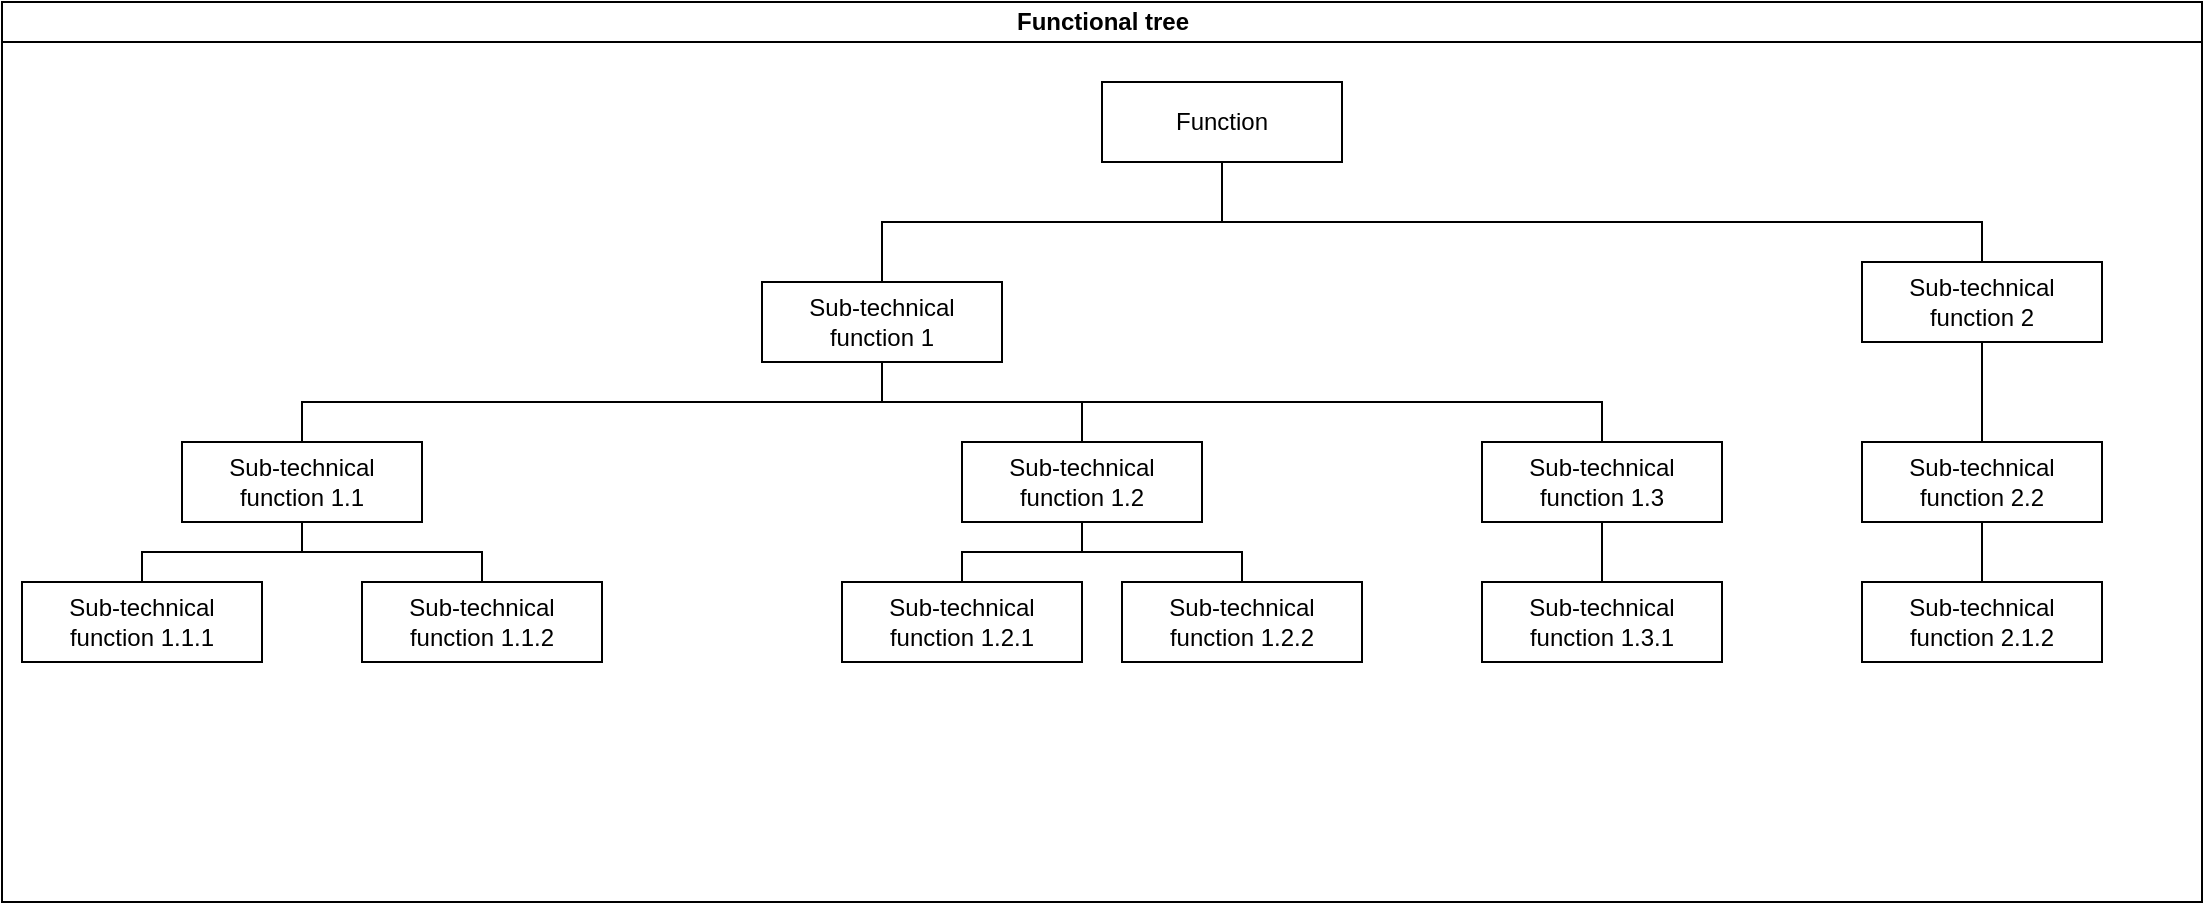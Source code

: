 <mxfile version="14.8.0" type="github">
  <diagram id="tKitslfAB1BgI3c-y9Ij" name="Page-1">
    <mxGraphModel dx="1186" dy="651" grid="1" gridSize="10" guides="1" tooltips="1" connect="1" arrows="1" fold="1" page="1" pageScale="1" pageWidth="827" pageHeight="1169" math="0" shadow="0">
      <root>
        <mxCell id="0" />
        <mxCell id="1" parent="0" />
        <mxCell id="q2nyMCjTT9pvwlic67CU-5" value="Functional tree" style="swimlane;html=1;startSize=20;horizontal=1;containerType=tree;" parent="1" vertex="1">
          <mxGeometry x="470" y="300" width="1100" height="450" as="geometry" />
        </mxCell>
        <mxCell id="q2nyMCjTT9pvwlic67CU-6" value="" style="edgeStyle=elbowEdgeStyle;elbow=vertical;startArrow=none;endArrow=none;rounded=0;" parent="q2nyMCjTT9pvwlic67CU-5" source="q2nyMCjTT9pvwlic67CU-7" target="q2nyMCjTT9pvwlic67CU-8" edge="1">
          <mxGeometry relative="1" as="geometry" />
        </mxCell>
        <mxCell id="q2nyMCjTT9pvwlic67CU-7" value="Function" style="whiteSpace=wrap;html=1;treeFolding=1;treeMoving=1;newEdgeStyle={&quot;edgeStyle&quot;:&quot;elbowEdgeStyle&quot;,&quot;startArrow&quot;:&quot;none&quot;,&quot;endArrow&quot;:&quot;none&quot;};" parent="q2nyMCjTT9pvwlic67CU-5" vertex="1">
          <mxGeometry x="550" y="40" width="120" height="40" as="geometry" />
        </mxCell>
        <mxCell id="q2nyMCjTT9pvwlic67CU-8" value="Sub-technical function 1" style="whiteSpace=wrap;html=1;treeFolding=1;treeMoving=1;newEdgeStyle={&quot;edgeStyle&quot;:&quot;elbowEdgeStyle&quot;,&quot;startArrow&quot;:&quot;none&quot;,&quot;endArrow&quot;:&quot;none&quot;};" parent="q2nyMCjTT9pvwlic67CU-5" vertex="1">
          <mxGeometry x="380" y="140" width="120" height="40" as="geometry" />
        </mxCell>
        <mxCell id="q2nyMCjTT9pvwlic67CU-9" value="" style="edgeStyle=elbowEdgeStyle;elbow=vertical;startArrow=none;endArrow=none;rounded=0;" parent="q2nyMCjTT9pvwlic67CU-5" source="q2nyMCjTT9pvwlic67CU-7" target="q2nyMCjTT9pvwlic67CU-10" edge="1">
          <mxGeometry relative="1" as="geometry">
            <mxPoint x="630" y="860" as="sourcePoint" />
            <Array as="points">
              <mxPoint x="690" y="110" />
            </Array>
          </mxGeometry>
        </mxCell>
        <mxCell id="q2nyMCjTT9pvwlic67CU-10" value="Sub-technical function 2" style="whiteSpace=wrap;html=1;treeFolding=1;treeMoving=1;newEdgeStyle={&quot;edgeStyle&quot;:&quot;elbowEdgeStyle&quot;,&quot;startArrow&quot;:&quot;none&quot;,&quot;endArrow&quot;:&quot;none&quot;};" parent="q2nyMCjTT9pvwlic67CU-5" vertex="1">
          <mxGeometry x="930" y="130" width="120" height="40" as="geometry" />
        </mxCell>
        <mxCell id="q2nyMCjTT9pvwlic67CU-11" value="" style="edgeStyle=elbowEdgeStyle;elbow=vertical;startArrow=none;endArrow=none;rounded=0;" parent="q2nyMCjTT9pvwlic67CU-5" source="q2nyMCjTT9pvwlic67CU-8" target="q2nyMCjTT9pvwlic67CU-12" edge="1">
          <mxGeometry relative="1" as="geometry">
            <mxPoint x="630" y="860" as="sourcePoint" />
          </mxGeometry>
        </mxCell>
        <mxCell id="q2nyMCjTT9pvwlic67CU-12" value="Sub-technical function 1.2" style="whiteSpace=wrap;html=1;treeFolding=1;treeMoving=1;newEdgeStyle={&quot;edgeStyle&quot;:&quot;elbowEdgeStyle&quot;,&quot;startArrow&quot;:&quot;none&quot;,&quot;endArrow&quot;:&quot;none&quot;};" parent="q2nyMCjTT9pvwlic67CU-5" vertex="1">
          <mxGeometry x="480" y="220" width="120" height="40" as="geometry" />
        </mxCell>
        <mxCell id="q2nyMCjTT9pvwlic67CU-13" value="" style="edgeStyle=elbowEdgeStyle;elbow=vertical;startArrow=none;endArrow=none;rounded=0;" parent="q2nyMCjTT9pvwlic67CU-5" source="q2nyMCjTT9pvwlic67CU-8" target="q2nyMCjTT9pvwlic67CU-14" edge="1">
          <mxGeometry relative="1" as="geometry">
            <mxPoint x="630" y="940" as="sourcePoint" />
          </mxGeometry>
        </mxCell>
        <mxCell id="q2nyMCjTT9pvwlic67CU-14" value="Sub-technical function 1.1" style="whiteSpace=wrap;html=1;treeFolding=1;treeMoving=1;newEdgeStyle={&quot;edgeStyle&quot;:&quot;elbowEdgeStyle&quot;,&quot;startArrow&quot;:&quot;none&quot;,&quot;endArrow&quot;:&quot;none&quot;};" parent="q2nyMCjTT9pvwlic67CU-5" vertex="1">
          <mxGeometry x="90" y="220" width="120" height="40" as="geometry" />
        </mxCell>
        <mxCell id="q2nyMCjTT9pvwlic67CU-15" value="" style="edgeStyle=elbowEdgeStyle;elbow=vertical;startArrow=none;endArrow=none;rounded=0;" parent="q2nyMCjTT9pvwlic67CU-5" source="q2nyMCjTT9pvwlic67CU-8" target="q2nyMCjTT9pvwlic67CU-16" edge="1">
          <mxGeometry relative="1" as="geometry">
            <mxPoint x="630" y="940" as="sourcePoint" />
          </mxGeometry>
        </mxCell>
        <mxCell id="q2nyMCjTT9pvwlic67CU-16" value="Sub-technical function 1.3" style="whiteSpace=wrap;html=1;treeFolding=1;treeMoving=1;newEdgeStyle={&quot;edgeStyle&quot;:&quot;elbowEdgeStyle&quot;,&quot;startArrow&quot;:&quot;none&quot;,&quot;endArrow&quot;:&quot;none&quot;};" parent="q2nyMCjTT9pvwlic67CU-5" vertex="1">
          <mxGeometry x="740" y="220" width="120" height="40" as="geometry" />
        </mxCell>
        <mxCell id="q2nyMCjTT9pvwlic67CU-19" value="" style="edgeStyle=elbowEdgeStyle;elbow=vertical;startArrow=none;endArrow=none;rounded=0;" parent="q2nyMCjTT9pvwlic67CU-5" source="q2nyMCjTT9pvwlic67CU-10" target="q2nyMCjTT9pvwlic67CU-20" edge="1">
          <mxGeometry relative="1" as="geometry">
            <mxPoint x="630" y="860" as="sourcePoint" />
          </mxGeometry>
        </mxCell>
        <mxCell id="q2nyMCjTT9pvwlic67CU-20" value="Sub-technical function 2.2" style="whiteSpace=wrap;html=1;treeFolding=1;treeMoving=1;newEdgeStyle={&quot;edgeStyle&quot;:&quot;elbowEdgeStyle&quot;,&quot;startArrow&quot;:&quot;none&quot;,&quot;endArrow&quot;:&quot;none&quot;};" parent="q2nyMCjTT9pvwlic67CU-5" vertex="1">
          <mxGeometry x="930" y="220" width="120" height="40" as="geometry" />
        </mxCell>
        <mxCell id="q2nyMCjTT9pvwlic67CU-21" value="" style="edgeStyle=elbowEdgeStyle;elbow=vertical;startArrow=none;endArrow=none;rounded=0;" parent="q2nyMCjTT9pvwlic67CU-5" source="q2nyMCjTT9pvwlic67CU-14" target="q2nyMCjTT9pvwlic67CU-22" edge="1">
          <mxGeometry relative="1" as="geometry">
            <mxPoint x="780" y="450" as="sourcePoint" />
          </mxGeometry>
        </mxCell>
        <mxCell id="q2nyMCjTT9pvwlic67CU-22" value="Sub-technical function 1.1.1" style="whiteSpace=wrap;html=1;treeFolding=1;treeMoving=1;newEdgeStyle={&quot;edgeStyle&quot;:&quot;elbowEdgeStyle&quot;,&quot;startArrow&quot;:&quot;none&quot;,&quot;endArrow&quot;:&quot;none&quot;};" parent="q2nyMCjTT9pvwlic67CU-5" vertex="1">
          <mxGeometry x="10" y="290" width="120" height="40" as="geometry" />
        </mxCell>
        <mxCell id="q2nyMCjTT9pvwlic67CU-23" value="" style="edgeStyle=elbowEdgeStyle;elbow=vertical;startArrow=none;endArrow=none;rounded=0;" parent="q2nyMCjTT9pvwlic67CU-5" source="q2nyMCjTT9pvwlic67CU-14" target="q2nyMCjTT9pvwlic67CU-24" edge="1">
          <mxGeometry relative="1" as="geometry">
            <mxPoint x="780" y="450" as="sourcePoint" />
          </mxGeometry>
        </mxCell>
        <mxCell id="q2nyMCjTT9pvwlic67CU-24" value="Sub-technical function 1.1.2" style="whiteSpace=wrap;html=1;treeFolding=1;treeMoving=1;newEdgeStyle={&quot;edgeStyle&quot;:&quot;elbowEdgeStyle&quot;,&quot;startArrow&quot;:&quot;none&quot;,&quot;endArrow&quot;:&quot;none&quot;};" parent="q2nyMCjTT9pvwlic67CU-5" vertex="1">
          <mxGeometry x="180" y="290" width="120" height="40" as="geometry" />
        </mxCell>
        <mxCell id="q2nyMCjTT9pvwlic67CU-25" value="" style="edgeStyle=elbowEdgeStyle;elbow=vertical;startArrow=none;endArrow=none;rounded=0;" parent="q2nyMCjTT9pvwlic67CU-5" source="q2nyMCjTT9pvwlic67CU-12" target="q2nyMCjTT9pvwlic67CU-26" edge="1">
          <mxGeometry relative="1" as="geometry">
            <mxPoint x="880" y="450" as="sourcePoint" />
          </mxGeometry>
        </mxCell>
        <mxCell id="q2nyMCjTT9pvwlic67CU-26" value="Sub-technical function 1.2.1" style="whiteSpace=wrap;html=1;treeFolding=1;treeMoving=1;newEdgeStyle={&quot;edgeStyle&quot;:&quot;elbowEdgeStyle&quot;,&quot;startArrow&quot;:&quot;none&quot;,&quot;endArrow&quot;:&quot;none&quot;};" parent="q2nyMCjTT9pvwlic67CU-5" vertex="1">
          <mxGeometry x="420" y="290" width="120" height="40" as="geometry" />
        </mxCell>
        <mxCell id="q2nyMCjTT9pvwlic67CU-27" value="" style="edgeStyle=elbowEdgeStyle;elbow=vertical;startArrow=none;endArrow=none;rounded=0;" parent="q2nyMCjTT9pvwlic67CU-5" source="q2nyMCjTT9pvwlic67CU-12" target="q2nyMCjTT9pvwlic67CU-28" edge="1">
          <mxGeometry relative="1" as="geometry">
            <mxPoint x="880" y="450" as="sourcePoint" />
          </mxGeometry>
        </mxCell>
        <mxCell id="q2nyMCjTT9pvwlic67CU-28" value="Sub-technical function 1.2.2" style="whiteSpace=wrap;html=1;treeFolding=1;treeMoving=1;newEdgeStyle={&quot;edgeStyle&quot;:&quot;elbowEdgeStyle&quot;,&quot;startArrow&quot;:&quot;none&quot;,&quot;endArrow&quot;:&quot;none&quot;};" parent="q2nyMCjTT9pvwlic67CU-5" vertex="1">
          <mxGeometry x="560" y="290" width="120" height="40" as="geometry" />
        </mxCell>
        <mxCell id="q2nyMCjTT9pvwlic67CU-29" value="" style="edgeStyle=elbowEdgeStyle;elbow=vertical;startArrow=none;endArrow=none;rounded=0;" parent="q2nyMCjTT9pvwlic67CU-5" source="q2nyMCjTT9pvwlic67CU-16" target="q2nyMCjTT9pvwlic67CU-30" edge="1">
          <mxGeometry relative="1" as="geometry">
            <mxPoint x="923" y="450" as="sourcePoint" />
          </mxGeometry>
        </mxCell>
        <mxCell id="q2nyMCjTT9pvwlic67CU-30" value="Sub-technical function 1.3.1" style="whiteSpace=wrap;html=1;treeFolding=1;treeMoving=1;newEdgeStyle={&quot;edgeStyle&quot;:&quot;elbowEdgeStyle&quot;,&quot;startArrow&quot;:&quot;none&quot;,&quot;endArrow&quot;:&quot;none&quot;};" parent="q2nyMCjTT9pvwlic67CU-5" vertex="1">
          <mxGeometry x="740" y="290" width="120" height="40" as="geometry" />
        </mxCell>
        <mxCell id="q2nyMCjTT9pvwlic67CU-33" value="" style="edgeStyle=elbowEdgeStyle;elbow=vertical;startArrow=none;endArrow=none;rounded=0;" parent="q2nyMCjTT9pvwlic67CU-5" source="q2nyMCjTT9pvwlic67CU-20" target="q2nyMCjTT9pvwlic67CU-34" edge="1">
          <mxGeometry relative="1" as="geometry">
            <mxPoint x="1140" y="430" as="sourcePoint" />
          </mxGeometry>
        </mxCell>
        <mxCell id="q2nyMCjTT9pvwlic67CU-34" value="&lt;div&gt;Sub-technical function 2.1.2&lt;/div&gt;" style="whiteSpace=wrap;html=1;treeFolding=1;treeMoving=1;newEdgeStyle={&quot;edgeStyle&quot;:&quot;elbowEdgeStyle&quot;,&quot;startArrow&quot;:&quot;none&quot;,&quot;endArrow&quot;:&quot;none&quot;};" parent="q2nyMCjTT9pvwlic67CU-5" vertex="1">
          <mxGeometry x="930" y="290" width="120" height="40" as="geometry" />
        </mxCell>
      </root>
    </mxGraphModel>
  </diagram>
</mxfile>
